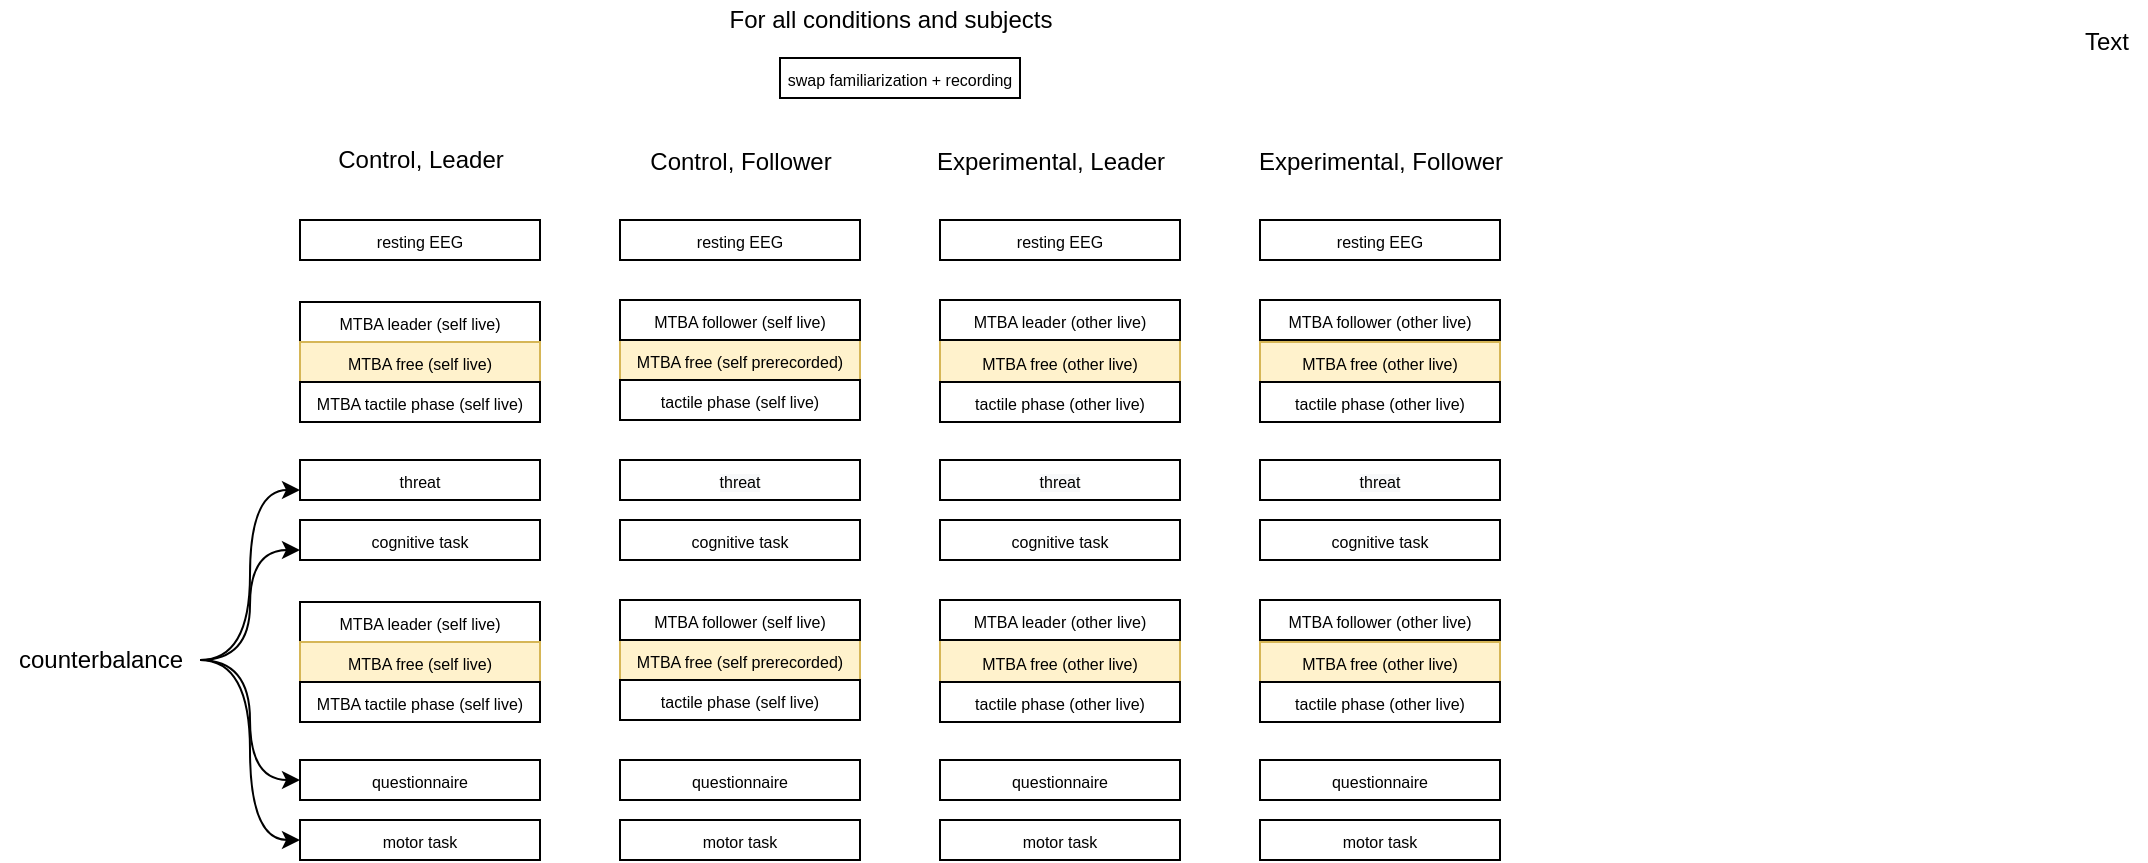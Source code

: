 <mxfile version="13.3.5"><diagram id="gsfybsLPvECyN5dpd7I6" name="Page-1"><mxGraphModel dx="1831" dy="509" grid="1" gridSize="10" guides="1" tooltips="1" connect="1" arrows="1" fold="1" page="1" pageScale="1" pageWidth="850" pageHeight="1100" math="0" shadow="0"><root><mxCell id="0"/><mxCell id="1" parent="0"/><mxCell id="n7QcqhPNOM8r_c3MzxSU-83" value="&lt;font style=&quot;font-size: 8px&quot;&gt;&lt;font style=&quot;font-size: 8px&quot;&gt;MTBA leader (self live)&lt;/font&gt;&lt;/font&gt;" style="rounded=0;whiteSpace=wrap;html=1;align=center;" parent="1" vertex="1"><mxGeometry x="-700" y="181" width="120" height="20" as="geometry"/></mxCell><mxCell id="n7QcqhPNOM8r_c3MzxSU-84" value="Text" style="text;html=1;align=center;verticalAlign=middle;resizable=0;points=[];autosize=1;" parent="1" vertex="1"><mxGeometry x="183" y="41" width="40" height="20" as="geometry"/></mxCell><mxCell id="n7QcqhPNOM8r_c3MzxSU-85" value="&lt;font style=&quot;font-size: 8px&quot;&gt;&lt;font style=&quot;font-size: 8px&quot;&gt;MTBA free (self live)&lt;/font&gt;&lt;/font&gt;" style="rounded=0;whiteSpace=wrap;html=1;align=center;fillColor=#fff2cc;strokeColor=#d6b656;" parent="1" vertex="1"><mxGeometry x="-700" y="201" width="120" height="20" as="geometry"/></mxCell><mxCell id="n7QcqhPNOM8r_c3MzxSU-86" value="&lt;span style=&quot;font-size: 8px&quot;&gt;MTBA tactile phase (self live)&lt;/span&gt;" style="rounded=0;whiteSpace=wrap;html=1;align=center;" parent="1" vertex="1"><mxGeometry x="-700" y="221" width="120" height="20" as="geometry"/></mxCell><mxCell id="n7QcqhPNOM8r_c3MzxSU-88" value="&lt;span style=&quot;font-size: 8px&quot;&gt;resting EEG&lt;/span&gt;" style="rounded=0;whiteSpace=wrap;html=1;align=center;" parent="1" vertex="1"><mxGeometry x="-700" y="140" width="120" height="20" as="geometry"/></mxCell><mxCell id="n7QcqhPNOM8r_c3MzxSU-91" value="Control, Leader" style="text;html=1;align=center;verticalAlign=middle;resizable=0;points=[];autosize=1;" parent="1" vertex="1"><mxGeometry x="-690" y="100" width="100" height="20" as="geometry"/></mxCell><mxCell id="n7QcqhPNOM8r_c3MzxSU-92" value="&lt;font style=&quot;font-size: 8px&quot;&gt;&lt;font style=&quot;font-size: 8px&quot;&gt;MTBA free (self prerecorded&lt;/font&gt;)&lt;/font&gt;" style="rounded=0;whiteSpace=wrap;html=1;align=center;fillColor=#fff2cc;strokeColor=#d6b656;" parent="1" vertex="1"><mxGeometry x="-540" y="200" width="120" height="20" as="geometry"/></mxCell><mxCell id="n7QcqhPNOM8r_c3MzxSU-93" value="&lt;span style=&quot;font-size: 8px&quot;&gt;tactile phase (self live)&lt;/span&gt;" style="rounded=0;whiteSpace=wrap;html=1;align=center;" parent="1" vertex="1"><mxGeometry x="-540" y="220" width="120" height="20" as="geometry"/></mxCell><mxCell id="n7QcqhPNOM8r_c3MzxSU-94" value="&lt;font style=&quot;font-size: 8px&quot;&gt;&lt;font style=&quot;font-size: 8px&quot;&gt;MTBA free (other live&lt;/font&gt;)&lt;/font&gt;" style="rounded=0;whiteSpace=wrap;html=1;align=center;fillColor=#fff2cc;strokeColor=#d6b656;" parent="1" vertex="1"><mxGeometry x="-380" y="200" width="120" height="21" as="geometry"/></mxCell><mxCell id="n7QcqhPNOM8r_c3MzxSU-95" value="&lt;span style=&quot;font-size: 8px&quot;&gt;tactile phase (other live)&lt;/span&gt;" style="rounded=0;whiteSpace=wrap;html=1;align=center;" parent="1" vertex="1"><mxGeometry x="-380" y="221" width="120" height="20" as="geometry"/></mxCell><mxCell id="n7QcqhPNOM8r_c3MzxSU-96" value="&lt;font style=&quot;font-size: 8px&quot;&gt;&lt;font style=&quot;font-size: 8px&quot;&gt;MTBA free (other live&lt;/font&gt;)&lt;/font&gt;" style="rounded=0;whiteSpace=wrap;html=1;align=center;fillColor=#fff2cc;strokeColor=#d6b656;" parent="1" vertex="1"><mxGeometry x="-220" y="201" width="120" height="20" as="geometry"/></mxCell><mxCell id="n7QcqhPNOM8r_c3MzxSU-97" value="&lt;span style=&quot;font-size: 8px&quot;&gt;tactile phase (other live)&lt;/span&gt;" style="rounded=0;whiteSpace=wrap;html=1;align=center;" parent="1" vertex="1"><mxGeometry x="-220" y="221" width="120" height="20" as="geometry"/></mxCell><mxCell id="n7QcqhPNOM8r_c3MzxSU-98" value="Control, Follower" style="text;html=1;align=center;verticalAlign=middle;resizable=0;points=[];autosize=1;" parent="1" vertex="1"><mxGeometry x="-535" y="101" width="110" height="20" as="geometry"/></mxCell><mxCell id="n7QcqhPNOM8r_c3MzxSU-99" value="Experimental, Leader" style="text;html=1;align=center;verticalAlign=middle;resizable=0;points=[];autosize=1;" parent="1" vertex="1"><mxGeometry x="-390" y="101" width="130" height="20" as="geometry"/></mxCell><mxCell id="n7QcqhPNOM8r_c3MzxSU-100" value="Experimental, Follower" style="text;html=1;align=center;verticalAlign=middle;resizable=0;points=[];autosize=1;" parent="1" vertex="1"><mxGeometry x="-230" y="101" width="140" height="20" as="geometry"/></mxCell><mxCell id="n7QcqhPNOM8r_c3MzxSU-104" value="&lt;span style=&quot;font-size: 8px&quot;&gt;motor task&lt;/span&gt;" style="rounded=0;whiteSpace=wrap;html=1;align=center;" parent="1" vertex="1"><mxGeometry x="-700" y="440" width="120" height="20" as="geometry"/></mxCell><mxCell id="n7QcqhPNOM8r_c3MzxSU-121" value="&lt;font style=&quot;font-size: 8px&quot;&gt;&lt;font style=&quot;font-size: 8px&quot;&gt;MTBA follower (self live)&lt;/font&gt;&lt;/font&gt;" style="rounded=0;whiteSpace=wrap;html=1;align=center;" parent="1" vertex="1"><mxGeometry x="-540" y="180" width="120" height="20" as="geometry"/></mxCell><mxCell id="n7QcqhPNOM8r_c3MzxSU-122" value="&lt;font style=&quot;font-size: 8px&quot;&gt;&lt;font style=&quot;font-size: 8px&quot;&gt;MTBA leader (other live)&lt;/font&gt;&lt;/font&gt;" style="rounded=0;whiteSpace=wrap;html=1;align=center;" parent="1" vertex="1"><mxGeometry x="-380" y="180" width="120" height="20" as="geometry"/></mxCell><mxCell id="n7QcqhPNOM8r_c3MzxSU-123" value="&lt;font style=&quot;font-size: 8px&quot;&gt;&lt;font style=&quot;font-size: 8px&quot;&gt;MTBA follower (other live)&lt;/font&gt;&lt;/font&gt;" style="rounded=0;whiteSpace=wrap;html=1;align=center;" parent="1" vertex="1"><mxGeometry x="-220" y="180" width="120" height="20" as="geometry"/></mxCell><mxCell id="n7QcqhPNOM8r_c3MzxSU-128" value="&lt;span style=&quot;font-size: 8px&quot;&gt;resting EEG&lt;/span&gt;" style="rounded=0;whiteSpace=wrap;html=1;align=center;" parent="1" vertex="1"><mxGeometry x="-540" y="140" width="120" height="20" as="geometry"/></mxCell><mxCell id="n7QcqhPNOM8r_c3MzxSU-129" value="&lt;span style=&quot;font-size: 8px&quot;&gt;resting EEG&lt;/span&gt;" style="rounded=0;whiteSpace=wrap;html=1;align=center;" parent="1" vertex="1"><mxGeometry x="-380" y="140" width="120" height="20" as="geometry"/></mxCell><mxCell id="n7QcqhPNOM8r_c3MzxSU-130" value="&lt;span style=&quot;font-size: 8px&quot;&gt;resting EEG&lt;/span&gt;" style="rounded=0;whiteSpace=wrap;html=1;align=center;" parent="1" vertex="1"><mxGeometry x="-220" y="140" width="120" height="20" as="geometry"/></mxCell><mxCell id="n7QcqhPNOM8r_c3MzxSU-131" value="&lt;span style=&quot;font-size: 8px&quot;&gt;questionnaire&lt;/span&gt;" style="rounded=0;whiteSpace=wrap;html=1;align=center;" parent="1" vertex="1"><mxGeometry x="-700" y="410" width="120" height="20" as="geometry"/></mxCell><mxCell id="n7QcqhPNOM8r_c3MzxSU-132" value="&lt;span style=&quot;font-size: 8px&quot;&gt;questionnaire&lt;/span&gt;" style="rounded=0;whiteSpace=wrap;html=1;align=center;" parent="1" vertex="1"><mxGeometry x="-540" y="410" width="120" height="20" as="geometry"/></mxCell><mxCell id="n7QcqhPNOM8r_c3MzxSU-133" value="&lt;span style=&quot;font-size: 8px&quot;&gt;questionnaire&lt;/span&gt;" style="rounded=0;whiteSpace=wrap;html=1;align=center;" parent="1" vertex="1"><mxGeometry x="-380" y="410" width="120" height="20" as="geometry"/></mxCell><mxCell id="n7QcqhPNOM8r_c3MzxSU-134" value="&lt;span style=&quot;font-size: 8px&quot;&gt;questionnaire&lt;/span&gt;" style="rounded=0;whiteSpace=wrap;html=1;align=center;" parent="1" vertex="1"><mxGeometry x="-220" y="410" width="120" height="20" as="geometry"/></mxCell><mxCell id="n7QcqhPNOM8r_c3MzxSU-146" value="&lt;span style=&quot;font-size: 8px&quot;&gt;swap familiarization + recording&lt;/span&gt;" style="rounded=0;whiteSpace=wrap;html=1;align=center;" parent="1" vertex="1"><mxGeometry x="-460" y="59" width="120" height="20" as="geometry"/></mxCell><mxCell id="n7QcqhPNOM8r_c3MzxSU-147" value="For all conditions and subjects" style="text;html=1;align=center;verticalAlign=middle;resizable=0;points=[];autosize=1;" parent="1" vertex="1"><mxGeometry x="-495" y="30" width="180" height="20" as="geometry"/></mxCell><mxCell id="J92it6zIbjy-1qBD99_I-5" value="&lt;span style=&quot;font-size: 8px&quot;&gt;threat&lt;/span&gt;" style="rounded=0;whiteSpace=wrap;html=1;" vertex="1" parent="1"><mxGeometry x="-700" y="260" width="120" height="20" as="geometry"/></mxCell><mxCell id="J92it6zIbjy-1qBD99_I-9" value="&lt;span style=&quot;font-size: 8px&quot;&gt;cognitive task&lt;/span&gt;" style="rounded=0;whiteSpace=wrap;html=1;align=center;" vertex="1" parent="1"><mxGeometry x="-700" y="290" width="120" height="20" as="geometry"/></mxCell><mxCell id="J92it6zIbjy-1qBD99_I-14" value="&lt;font style=&quot;font-size: 8px&quot;&gt;&lt;font style=&quot;font-size: 8px&quot;&gt;MTBA leader (self live)&lt;/font&gt;&lt;/font&gt;" style="rounded=0;whiteSpace=wrap;html=1;align=center;" vertex="1" parent="1"><mxGeometry x="-700" y="331" width="120" height="20" as="geometry"/></mxCell><mxCell id="J92it6zIbjy-1qBD99_I-15" value="&lt;font style=&quot;font-size: 8px&quot;&gt;&lt;font style=&quot;font-size: 8px&quot;&gt;MTBA free (self live)&lt;/font&gt;&lt;/font&gt;" style="rounded=0;whiteSpace=wrap;html=1;align=center;fillColor=#fff2cc;strokeColor=#d6b656;" vertex="1" parent="1"><mxGeometry x="-700" y="351" width="120" height="20" as="geometry"/></mxCell><mxCell id="J92it6zIbjy-1qBD99_I-16" value="&lt;span style=&quot;font-size: 8px&quot;&gt;MTBA tactile phase (self live)&lt;/span&gt;" style="rounded=0;whiteSpace=wrap;html=1;align=center;" vertex="1" parent="1"><mxGeometry x="-700" y="371" width="120" height="20" as="geometry"/></mxCell><mxCell id="J92it6zIbjy-1qBD99_I-17" value="&lt;font style=&quot;font-size: 8px&quot;&gt;&lt;font style=&quot;font-size: 8px&quot;&gt;MTBA free (self prerecorded&lt;/font&gt;)&lt;/font&gt;" style="rounded=0;whiteSpace=wrap;html=1;align=center;fillColor=#fff2cc;strokeColor=#d6b656;" vertex="1" parent="1"><mxGeometry x="-540" y="350" width="120" height="20" as="geometry"/></mxCell><mxCell id="J92it6zIbjy-1qBD99_I-18" value="&lt;span style=&quot;font-size: 8px&quot;&gt;tactile phase (self live)&lt;/span&gt;" style="rounded=0;whiteSpace=wrap;html=1;align=center;" vertex="1" parent="1"><mxGeometry x="-540" y="370" width="120" height="20" as="geometry"/></mxCell><mxCell id="J92it6zIbjy-1qBD99_I-19" value="&lt;font style=&quot;font-size: 8px&quot;&gt;&lt;font style=&quot;font-size: 8px&quot;&gt;MTBA free (other live&lt;/font&gt;)&lt;/font&gt;" style="rounded=0;whiteSpace=wrap;html=1;align=center;fillColor=#fff2cc;strokeColor=#d6b656;" vertex="1" parent="1"><mxGeometry x="-380" y="350" width="120" height="21" as="geometry"/></mxCell><mxCell id="J92it6zIbjy-1qBD99_I-20" value="&lt;span style=&quot;font-size: 8px&quot;&gt;tactile phase (other live)&lt;/span&gt;" style="rounded=0;whiteSpace=wrap;html=1;align=center;" vertex="1" parent="1"><mxGeometry x="-380" y="371" width="120" height="20" as="geometry"/></mxCell><mxCell id="J92it6zIbjy-1qBD99_I-21" value="&lt;font style=&quot;font-size: 8px&quot;&gt;&lt;font style=&quot;font-size: 8px&quot;&gt;MTBA free (other live&lt;/font&gt;)&lt;/font&gt;" style="rounded=0;whiteSpace=wrap;html=1;align=center;fillColor=#fff2cc;strokeColor=#d6b656;" vertex="1" parent="1"><mxGeometry x="-220" y="351" width="120" height="20" as="geometry"/></mxCell><mxCell id="J92it6zIbjy-1qBD99_I-22" value="&lt;span style=&quot;font-size: 8px&quot;&gt;tactile phase (other live)&lt;/span&gt;" style="rounded=0;whiteSpace=wrap;html=1;align=center;" vertex="1" parent="1"><mxGeometry x="-220" y="371" width="120" height="20" as="geometry"/></mxCell><mxCell id="J92it6zIbjy-1qBD99_I-23" value="&lt;font style=&quot;font-size: 8px&quot;&gt;&lt;font style=&quot;font-size: 8px&quot;&gt;MTBA follower (self live)&lt;/font&gt;&lt;/font&gt;" style="rounded=0;whiteSpace=wrap;html=1;align=center;" vertex="1" parent="1"><mxGeometry x="-540" y="330" width="120" height="20" as="geometry"/></mxCell><mxCell id="J92it6zIbjy-1qBD99_I-24" value="&lt;font style=&quot;font-size: 8px&quot;&gt;&lt;font style=&quot;font-size: 8px&quot;&gt;MTBA leader (other live)&lt;/font&gt;&lt;/font&gt;" style="rounded=0;whiteSpace=wrap;html=1;align=center;" vertex="1" parent="1"><mxGeometry x="-380" y="330" width="120" height="20" as="geometry"/></mxCell><mxCell id="J92it6zIbjy-1qBD99_I-25" value="&lt;font style=&quot;font-size: 8px&quot;&gt;&lt;font style=&quot;font-size: 8px&quot;&gt;MTBA follower (other live)&lt;/font&gt;&lt;/font&gt;" style="rounded=0;whiteSpace=wrap;html=1;align=center;" vertex="1" parent="1"><mxGeometry x="-220" y="330" width="120" height="20" as="geometry"/></mxCell><mxCell id="J92it6zIbjy-1qBD99_I-26" value="&#10;&#10;&lt;span style=&quot;color: rgb(0, 0, 0); font-family: helvetica; font-size: 8px; font-style: normal; font-weight: 400; letter-spacing: normal; text-align: center; text-indent: 0px; text-transform: none; word-spacing: 0px; background-color: rgb(248, 249, 250); display: inline; float: none;&quot;&gt;threat&lt;/span&gt;&#10;&#10;" style="rounded=0;whiteSpace=wrap;html=1;" vertex="1" parent="1"><mxGeometry x="-540" y="260" width="120" height="20" as="geometry"/></mxCell><mxCell id="J92it6zIbjy-1qBD99_I-27" value="&lt;span style=&quot;font-size: 8px&quot;&gt;cognitive task&lt;/span&gt;" style="rounded=0;whiteSpace=wrap;html=1;align=center;" vertex="1" parent="1"><mxGeometry x="-540" y="290" width="120" height="20" as="geometry"/></mxCell><mxCell id="J92it6zIbjy-1qBD99_I-32" value="&#10;&#10;&lt;span style=&quot;color: rgb(0, 0, 0); font-family: helvetica; font-size: 8px; font-style: normal; font-weight: 400; letter-spacing: normal; text-align: center; text-indent: 0px; text-transform: none; word-spacing: 0px; background-color: rgb(248, 249, 250); display: inline; float: none;&quot;&gt;threat&lt;/span&gt;&#10;&#10;" style="rounded=0;whiteSpace=wrap;html=1;" vertex="1" parent="1"><mxGeometry x="-380" y="260" width="120" height="20" as="geometry"/></mxCell><mxCell id="J92it6zIbjy-1qBD99_I-33" value="&lt;span style=&quot;font-size: 8px&quot;&gt;cognitive task&lt;/span&gt;" style="rounded=0;whiteSpace=wrap;html=1;align=center;" vertex="1" parent="1"><mxGeometry x="-380" y="290" width="120" height="20" as="geometry"/></mxCell><mxCell id="J92it6zIbjy-1qBD99_I-34" value="&#10;&#10;&lt;span style=&quot;color: rgb(0, 0, 0); font-family: helvetica; font-size: 8px; font-style: normal; font-weight: 400; letter-spacing: normal; text-align: center; text-indent: 0px; text-transform: none; word-spacing: 0px; background-color: rgb(248, 249, 250); display: inline; float: none;&quot;&gt;threat&lt;/span&gt;&#10;&#10;" style="rounded=0;whiteSpace=wrap;html=1;" vertex="1" parent="1"><mxGeometry x="-220" y="260" width="120" height="20" as="geometry"/></mxCell><mxCell id="J92it6zIbjy-1qBD99_I-35" value="&lt;span style=&quot;font-size: 8px&quot;&gt;cognitive task&lt;/span&gt;" style="rounded=0;whiteSpace=wrap;html=1;align=center;" vertex="1" parent="1"><mxGeometry x="-220" y="290" width="120" height="20" as="geometry"/></mxCell><mxCell id="J92it6zIbjy-1qBD99_I-40" value="&lt;span style=&quot;font-size: 8px&quot;&gt;motor task&lt;/span&gt;" style="rounded=0;whiteSpace=wrap;html=1;align=center;" vertex="1" parent="1"><mxGeometry x="-540" y="440" width="120" height="20" as="geometry"/></mxCell><mxCell id="J92it6zIbjy-1qBD99_I-42" value="&lt;span style=&quot;font-size: 8px&quot;&gt;motor task&lt;/span&gt;" style="rounded=0;whiteSpace=wrap;html=1;align=center;" vertex="1" parent="1"><mxGeometry x="-380" y="440" width="120" height="20" as="geometry"/></mxCell><mxCell id="J92it6zIbjy-1qBD99_I-44" value="&lt;span style=&quot;font-size: 8px&quot;&gt;motor task&lt;/span&gt;" style="rounded=0;whiteSpace=wrap;html=1;align=center;" vertex="1" parent="1"><mxGeometry x="-220" y="440" width="120" height="20" as="geometry"/></mxCell><mxCell id="J92it6zIbjy-1qBD99_I-53" style="edgeStyle=orthogonalEdgeStyle;rounded=0;orthogonalLoop=1;jettySize=auto;html=1;entryX=0;entryY=0.75;entryDx=0;entryDy=0;curved=1;" edge="1" parent="1" source="J92it6zIbjy-1qBD99_I-51" target="J92it6zIbjy-1qBD99_I-5"><mxGeometry relative="1" as="geometry"/></mxCell><mxCell id="J92it6zIbjy-1qBD99_I-54" style="edgeStyle=orthogonalEdgeStyle;rounded=0;orthogonalLoop=1;jettySize=auto;html=1;entryX=0;entryY=0.75;entryDx=0;entryDy=0;curved=1;" edge="1" parent="1" source="J92it6zIbjy-1qBD99_I-51" target="J92it6zIbjy-1qBD99_I-9"><mxGeometry relative="1" as="geometry"/></mxCell><mxCell id="J92it6zIbjy-1qBD99_I-55" style="edgeStyle=orthogonalEdgeStyle;rounded=0;orthogonalLoop=1;jettySize=auto;html=1;entryX=0;entryY=0.5;entryDx=0;entryDy=0;curved=1;" edge="1" parent="1" source="J92it6zIbjy-1qBD99_I-51" target="n7QcqhPNOM8r_c3MzxSU-131"><mxGeometry relative="1" as="geometry"/></mxCell><mxCell id="J92it6zIbjy-1qBD99_I-56" style="edgeStyle=orthogonalEdgeStyle;rounded=0;orthogonalLoop=1;jettySize=auto;html=1;entryX=0;entryY=0.5;entryDx=0;entryDy=0;curved=1;" edge="1" parent="1" source="J92it6zIbjy-1qBD99_I-51" target="n7QcqhPNOM8r_c3MzxSU-104"><mxGeometry relative="1" as="geometry"/></mxCell><mxCell id="J92it6zIbjy-1qBD99_I-51" value="counterbalance" style="text;html=1;align=center;verticalAlign=middle;resizable=0;points=[];autosize=1;" vertex="1" parent="1"><mxGeometry x="-850" y="350" width="100" height="20" as="geometry"/></mxCell></root></mxGraphModel></diagram></mxfile>